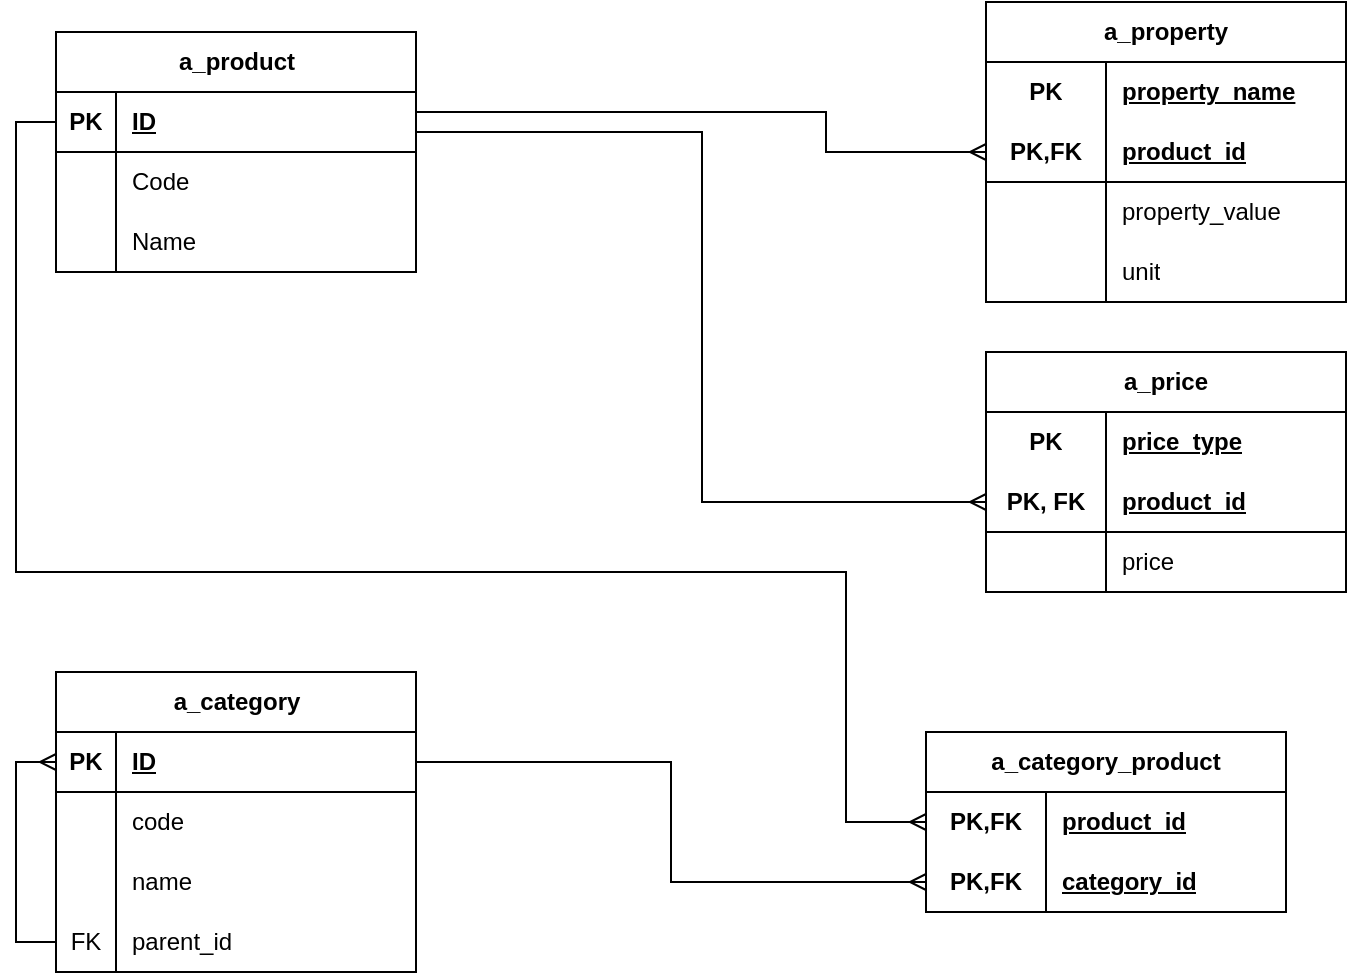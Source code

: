 <mxfile version="24.4.13" type="device">
  <diagram name="Страница — 1" id="FRsrPPF6JopWztfOKjv5">
    <mxGraphModel dx="1122" dy="706" grid="1" gridSize="10" guides="1" tooltips="1" connect="1" arrows="1" fold="1" page="1" pageScale="1" pageWidth="827" pageHeight="1169" math="0" shadow="0">
      <root>
        <mxCell id="0" />
        <mxCell id="1" parent="0" />
        <mxCell id="sPuqUei09Ecdn5pte4Gn-1" value="a_product" style="shape=table;startSize=30;container=1;collapsible=1;childLayout=tableLayout;fixedRows=1;rowLines=0;fontStyle=1;align=center;resizeLast=1;html=1;" parent="1" vertex="1">
          <mxGeometry x="95" y="50" width="180" height="120" as="geometry" />
        </mxCell>
        <mxCell id="sPuqUei09Ecdn5pte4Gn-2" value="" style="shape=tableRow;horizontal=0;startSize=0;swimlaneHead=0;swimlaneBody=0;fillColor=none;collapsible=0;dropTarget=0;points=[[0,0.5],[1,0.5]];portConstraint=eastwest;top=0;left=0;right=0;bottom=1;" parent="sPuqUei09Ecdn5pte4Gn-1" vertex="1">
          <mxGeometry y="30" width="180" height="30" as="geometry" />
        </mxCell>
        <mxCell id="sPuqUei09Ecdn5pte4Gn-3" value="PK" style="shape=partialRectangle;connectable=0;fillColor=none;top=0;left=0;bottom=0;right=0;fontStyle=1;overflow=hidden;whiteSpace=wrap;html=1;" parent="sPuqUei09Ecdn5pte4Gn-2" vertex="1">
          <mxGeometry width="30" height="30" as="geometry">
            <mxRectangle width="30" height="30" as="alternateBounds" />
          </mxGeometry>
        </mxCell>
        <mxCell id="sPuqUei09Ecdn5pte4Gn-4" value="ID" style="shape=partialRectangle;connectable=0;fillColor=none;top=0;left=0;bottom=0;right=0;align=left;spacingLeft=6;fontStyle=5;overflow=hidden;whiteSpace=wrap;html=1;" parent="sPuqUei09Ecdn5pte4Gn-2" vertex="1">
          <mxGeometry x="30" width="150" height="30" as="geometry">
            <mxRectangle width="150" height="30" as="alternateBounds" />
          </mxGeometry>
        </mxCell>
        <mxCell id="sPuqUei09Ecdn5pte4Gn-5" value="" style="shape=tableRow;horizontal=0;startSize=0;swimlaneHead=0;swimlaneBody=0;fillColor=none;collapsible=0;dropTarget=0;points=[[0,0.5],[1,0.5]];portConstraint=eastwest;top=0;left=0;right=0;bottom=0;" parent="sPuqUei09Ecdn5pte4Gn-1" vertex="1">
          <mxGeometry y="60" width="180" height="30" as="geometry" />
        </mxCell>
        <mxCell id="sPuqUei09Ecdn5pte4Gn-6" value="" style="shape=partialRectangle;connectable=0;fillColor=none;top=0;left=0;bottom=0;right=0;editable=1;overflow=hidden;whiteSpace=wrap;html=1;" parent="sPuqUei09Ecdn5pte4Gn-5" vertex="1">
          <mxGeometry width="30" height="30" as="geometry">
            <mxRectangle width="30" height="30" as="alternateBounds" />
          </mxGeometry>
        </mxCell>
        <mxCell id="sPuqUei09Ecdn5pte4Gn-7" value="Code" style="shape=partialRectangle;connectable=0;fillColor=none;top=0;left=0;bottom=0;right=0;align=left;spacingLeft=6;overflow=hidden;whiteSpace=wrap;html=1;" parent="sPuqUei09Ecdn5pte4Gn-5" vertex="1">
          <mxGeometry x="30" width="150" height="30" as="geometry">
            <mxRectangle width="150" height="30" as="alternateBounds" />
          </mxGeometry>
        </mxCell>
        <mxCell id="sPuqUei09Ecdn5pte4Gn-8" value="" style="shape=tableRow;horizontal=0;startSize=0;swimlaneHead=0;swimlaneBody=0;fillColor=none;collapsible=0;dropTarget=0;points=[[0,0.5],[1,0.5]];portConstraint=eastwest;top=0;left=0;right=0;bottom=0;" parent="sPuqUei09Ecdn5pte4Gn-1" vertex="1">
          <mxGeometry y="90" width="180" height="30" as="geometry" />
        </mxCell>
        <mxCell id="sPuqUei09Ecdn5pte4Gn-9" value="" style="shape=partialRectangle;connectable=0;fillColor=none;top=0;left=0;bottom=0;right=0;editable=1;overflow=hidden;whiteSpace=wrap;html=1;" parent="sPuqUei09Ecdn5pte4Gn-8" vertex="1">
          <mxGeometry width="30" height="30" as="geometry">
            <mxRectangle width="30" height="30" as="alternateBounds" />
          </mxGeometry>
        </mxCell>
        <mxCell id="sPuqUei09Ecdn5pte4Gn-10" value="Name" style="shape=partialRectangle;connectable=0;fillColor=none;top=0;left=0;bottom=0;right=0;align=left;spacingLeft=6;overflow=hidden;whiteSpace=wrap;html=1;" parent="sPuqUei09Ecdn5pte4Gn-8" vertex="1">
          <mxGeometry x="30" width="150" height="30" as="geometry">
            <mxRectangle width="150" height="30" as="alternateBounds" />
          </mxGeometry>
        </mxCell>
        <mxCell id="sPuqUei09Ecdn5pte4Gn-27" value="a_category" style="shape=table;startSize=30;container=1;collapsible=1;childLayout=tableLayout;fixedRows=1;rowLines=0;fontStyle=1;align=center;resizeLast=1;html=1;" parent="1" vertex="1">
          <mxGeometry x="95" y="370" width="180" height="150" as="geometry" />
        </mxCell>
        <mxCell id="sPuqUei09Ecdn5pte4Gn-28" value="" style="shape=tableRow;horizontal=0;startSize=0;swimlaneHead=0;swimlaneBody=0;fillColor=none;collapsible=0;dropTarget=0;points=[[0,0.5],[1,0.5]];portConstraint=eastwest;top=0;left=0;right=0;bottom=1;" parent="sPuqUei09Ecdn5pte4Gn-27" vertex="1">
          <mxGeometry y="30" width="180" height="30" as="geometry" />
        </mxCell>
        <mxCell id="sPuqUei09Ecdn5pte4Gn-29" value="PK" style="shape=partialRectangle;connectable=0;fillColor=none;top=0;left=0;bottom=0;right=0;fontStyle=1;overflow=hidden;whiteSpace=wrap;html=1;" parent="sPuqUei09Ecdn5pte4Gn-28" vertex="1">
          <mxGeometry width="30" height="30" as="geometry">
            <mxRectangle width="30" height="30" as="alternateBounds" />
          </mxGeometry>
        </mxCell>
        <mxCell id="sPuqUei09Ecdn5pte4Gn-30" value="ID" style="shape=partialRectangle;connectable=0;fillColor=none;top=0;left=0;bottom=0;right=0;align=left;spacingLeft=6;fontStyle=5;overflow=hidden;whiteSpace=wrap;html=1;" parent="sPuqUei09Ecdn5pte4Gn-28" vertex="1">
          <mxGeometry x="30" width="150" height="30" as="geometry">
            <mxRectangle width="150" height="30" as="alternateBounds" />
          </mxGeometry>
        </mxCell>
        <mxCell id="sPuqUei09Ecdn5pte4Gn-31" value="" style="shape=tableRow;horizontal=0;startSize=0;swimlaneHead=0;swimlaneBody=0;fillColor=none;collapsible=0;dropTarget=0;points=[[0,0.5],[1,0.5]];portConstraint=eastwest;top=0;left=0;right=0;bottom=0;" parent="sPuqUei09Ecdn5pte4Gn-27" vertex="1">
          <mxGeometry y="60" width="180" height="30" as="geometry" />
        </mxCell>
        <mxCell id="sPuqUei09Ecdn5pte4Gn-32" value="" style="shape=partialRectangle;connectable=0;fillColor=none;top=0;left=0;bottom=0;right=0;editable=1;overflow=hidden;whiteSpace=wrap;html=1;" parent="sPuqUei09Ecdn5pte4Gn-31" vertex="1">
          <mxGeometry width="30" height="30" as="geometry">
            <mxRectangle width="30" height="30" as="alternateBounds" />
          </mxGeometry>
        </mxCell>
        <mxCell id="sPuqUei09Ecdn5pte4Gn-33" value="code" style="shape=partialRectangle;connectable=0;fillColor=none;top=0;left=0;bottom=0;right=0;align=left;spacingLeft=6;overflow=hidden;whiteSpace=wrap;html=1;" parent="sPuqUei09Ecdn5pte4Gn-31" vertex="1">
          <mxGeometry x="30" width="150" height="30" as="geometry">
            <mxRectangle width="150" height="30" as="alternateBounds" />
          </mxGeometry>
        </mxCell>
        <mxCell id="sPuqUei09Ecdn5pte4Gn-34" value="" style="shape=tableRow;horizontal=0;startSize=0;swimlaneHead=0;swimlaneBody=0;fillColor=none;collapsible=0;dropTarget=0;points=[[0,0.5],[1,0.5]];portConstraint=eastwest;top=0;left=0;right=0;bottom=0;" parent="sPuqUei09Ecdn5pte4Gn-27" vertex="1">
          <mxGeometry y="90" width="180" height="30" as="geometry" />
        </mxCell>
        <mxCell id="sPuqUei09Ecdn5pte4Gn-35" value="" style="shape=partialRectangle;connectable=0;fillColor=none;top=0;left=0;bottom=0;right=0;editable=1;overflow=hidden;whiteSpace=wrap;html=1;" parent="sPuqUei09Ecdn5pte4Gn-34" vertex="1">
          <mxGeometry width="30" height="30" as="geometry">
            <mxRectangle width="30" height="30" as="alternateBounds" />
          </mxGeometry>
        </mxCell>
        <mxCell id="sPuqUei09Ecdn5pte4Gn-36" value="name" style="shape=partialRectangle;connectable=0;fillColor=none;top=0;left=0;bottom=0;right=0;align=left;spacingLeft=6;overflow=hidden;whiteSpace=wrap;html=1;" parent="sPuqUei09Ecdn5pte4Gn-34" vertex="1">
          <mxGeometry x="30" width="150" height="30" as="geometry">
            <mxRectangle width="150" height="30" as="alternateBounds" />
          </mxGeometry>
        </mxCell>
        <mxCell id="sPuqUei09Ecdn5pte4Gn-37" value="" style="shape=tableRow;horizontal=0;startSize=0;swimlaneHead=0;swimlaneBody=0;fillColor=none;collapsible=0;dropTarget=0;points=[[0,0.5],[1,0.5]];portConstraint=eastwest;top=0;left=0;right=0;bottom=0;" parent="sPuqUei09Ecdn5pte4Gn-27" vertex="1">
          <mxGeometry y="120" width="180" height="30" as="geometry" />
        </mxCell>
        <mxCell id="sPuqUei09Ecdn5pte4Gn-38" value="FK" style="shape=partialRectangle;connectable=0;fillColor=none;top=0;left=0;bottom=0;right=0;editable=1;overflow=hidden;whiteSpace=wrap;html=1;" parent="sPuqUei09Ecdn5pte4Gn-37" vertex="1">
          <mxGeometry width="30" height="30" as="geometry">
            <mxRectangle width="30" height="30" as="alternateBounds" />
          </mxGeometry>
        </mxCell>
        <mxCell id="sPuqUei09Ecdn5pte4Gn-39" value="parent_id" style="shape=partialRectangle;connectable=0;fillColor=none;top=0;left=0;bottom=0;right=0;align=left;spacingLeft=6;overflow=hidden;whiteSpace=wrap;html=1;" parent="sPuqUei09Ecdn5pte4Gn-37" vertex="1">
          <mxGeometry x="30" width="150" height="30" as="geometry">
            <mxRectangle width="150" height="30" as="alternateBounds" />
          </mxGeometry>
        </mxCell>
        <mxCell id="sPuqUei09Ecdn5pte4Gn-83" style="edgeStyle=orthogonalEdgeStyle;rounded=0;orthogonalLoop=1;jettySize=auto;html=1;exitX=0;exitY=0.5;exitDx=0;exitDy=0;entryX=0;entryY=0.5;entryDx=0;entryDy=0;endArrow=ERmany;endFill=0;" parent="1" source="sPuqUei09Ecdn5pte4Gn-37" target="sPuqUei09Ecdn5pte4Gn-28" edge="1">
          <mxGeometry relative="1" as="geometry" />
        </mxCell>
        <mxCell id="sPuqUei09Ecdn5pte4Gn-67" value="a_price" style="shape=table;startSize=30;container=1;collapsible=1;childLayout=tableLayout;fixedRows=1;rowLines=0;fontStyle=1;align=center;resizeLast=1;html=1;whiteSpace=wrap;" parent="1" vertex="1">
          <mxGeometry x="560" y="210" width="180" height="120" as="geometry" />
        </mxCell>
        <mxCell id="sPuqUei09Ecdn5pte4Gn-68" value="" style="shape=tableRow;horizontal=0;startSize=0;swimlaneHead=0;swimlaneBody=0;fillColor=none;collapsible=0;dropTarget=0;points=[[0,0.5],[1,0.5]];portConstraint=eastwest;top=0;left=0;right=0;bottom=0;html=1;" parent="sPuqUei09Ecdn5pte4Gn-67" vertex="1">
          <mxGeometry y="30" width="180" height="30" as="geometry" />
        </mxCell>
        <mxCell id="sPuqUei09Ecdn5pte4Gn-69" value="PK" style="shape=partialRectangle;connectable=0;fillColor=none;top=0;left=0;bottom=0;right=0;fontStyle=1;overflow=hidden;html=1;whiteSpace=wrap;" parent="sPuqUei09Ecdn5pte4Gn-68" vertex="1">
          <mxGeometry width="60" height="30" as="geometry">
            <mxRectangle width="60" height="30" as="alternateBounds" />
          </mxGeometry>
        </mxCell>
        <mxCell id="sPuqUei09Ecdn5pte4Gn-70" value="price_type" style="shape=partialRectangle;connectable=0;fillColor=none;top=0;left=0;bottom=0;right=0;align=left;spacingLeft=6;fontStyle=5;overflow=hidden;html=1;whiteSpace=wrap;" parent="sPuqUei09Ecdn5pte4Gn-68" vertex="1">
          <mxGeometry x="60" width="120" height="30" as="geometry">
            <mxRectangle width="120" height="30" as="alternateBounds" />
          </mxGeometry>
        </mxCell>
        <mxCell id="sPuqUei09Ecdn5pte4Gn-71" value="" style="shape=tableRow;horizontal=0;startSize=0;swimlaneHead=0;swimlaneBody=0;fillColor=none;collapsible=0;dropTarget=0;points=[[0,0.5],[1,0.5]];portConstraint=eastwest;top=0;left=0;right=0;bottom=1;html=1;" parent="sPuqUei09Ecdn5pte4Gn-67" vertex="1">
          <mxGeometry y="60" width="180" height="30" as="geometry" />
        </mxCell>
        <mxCell id="sPuqUei09Ecdn5pte4Gn-72" value="PK, FK" style="shape=partialRectangle;connectable=0;fillColor=none;top=0;left=0;bottom=0;right=0;fontStyle=1;overflow=hidden;html=1;whiteSpace=wrap;" parent="sPuqUei09Ecdn5pte4Gn-71" vertex="1">
          <mxGeometry width="60" height="30" as="geometry">
            <mxRectangle width="60" height="30" as="alternateBounds" />
          </mxGeometry>
        </mxCell>
        <mxCell id="sPuqUei09Ecdn5pte4Gn-73" value="product_id" style="shape=partialRectangle;connectable=0;fillColor=none;top=0;left=0;bottom=0;right=0;align=left;spacingLeft=6;fontStyle=5;overflow=hidden;html=1;whiteSpace=wrap;" parent="sPuqUei09Ecdn5pte4Gn-71" vertex="1">
          <mxGeometry x="60" width="120" height="30" as="geometry">
            <mxRectangle width="120" height="30" as="alternateBounds" />
          </mxGeometry>
        </mxCell>
        <mxCell id="sPuqUei09Ecdn5pte4Gn-74" value="" style="shape=tableRow;horizontal=0;startSize=0;swimlaneHead=0;swimlaneBody=0;fillColor=none;collapsible=0;dropTarget=0;points=[[0,0.5],[1,0.5]];portConstraint=eastwest;top=0;left=0;right=0;bottom=0;html=1;" parent="sPuqUei09Ecdn5pte4Gn-67" vertex="1">
          <mxGeometry y="90" width="180" height="30" as="geometry" />
        </mxCell>
        <mxCell id="sPuqUei09Ecdn5pte4Gn-75" value="" style="shape=partialRectangle;connectable=0;fillColor=none;top=0;left=0;bottom=0;right=0;editable=1;overflow=hidden;html=1;whiteSpace=wrap;" parent="sPuqUei09Ecdn5pte4Gn-74" vertex="1">
          <mxGeometry width="60" height="30" as="geometry">
            <mxRectangle width="60" height="30" as="alternateBounds" />
          </mxGeometry>
        </mxCell>
        <mxCell id="sPuqUei09Ecdn5pte4Gn-76" value="price" style="shape=partialRectangle;connectable=0;fillColor=none;top=0;left=0;bottom=0;right=0;align=left;spacingLeft=6;overflow=hidden;html=1;whiteSpace=wrap;" parent="sPuqUei09Ecdn5pte4Gn-74" vertex="1">
          <mxGeometry x="60" width="120" height="30" as="geometry">
            <mxRectangle width="120" height="30" as="alternateBounds" />
          </mxGeometry>
        </mxCell>
        <mxCell id="sPuqUei09Ecdn5pte4Gn-84" style="edgeStyle=orthogonalEdgeStyle;rounded=0;orthogonalLoop=1;jettySize=auto;html=1;exitX=1;exitY=0.5;exitDx=0;exitDy=0;entryX=0;entryY=0.5;entryDx=0;entryDy=0;endArrow=ERmany;endFill=0;" parent="1" source="sPuqUei09Ecdn5pte4Gn-2" target="sPuqUei09Ecdn5pte4Gn-71" edge="1">
          <mxGeometry relative="1" as="geometry">
            <Array as="points">
              <mxPoint x="275" y="100" />
              <mxPoint x="418" y="100" />
              <mxPoint x="418" y="285" />
            </Array>
          </mxGeometry>
        </mxCell>
        <mxCell id="sPuqUei09Ecdn5pte4Gn-85" style="edgeStyle=orthogonalEdgeStyle;rounded=0;orthogonalLoop=1;jettySize=auto;html=1;exitX=1;exitY=0.5;exitDx=0;exitDy=0;entryX=0;entryY=0.5;entryDx=0;entryDy=0;endArrow=ERmany;endFill=0;" parent="1" source="sPuqUei09Ecdn5pte4Gn-2" target="IuRcBL_ZIILaQPpO87eV-5" edge="1">
          <mxGeometry relative="1" as="geometry">
            <Array as="points">
              <mxPoint x="275" y="90" />
              <mxPoint x="480" y="90" />
              <mxPoint x="480" y="110" />
            </Array>
            <mxPoint x="570" y="125" as="targetPoint" />
          </mxGeometry>
        </mxCell>
        <mxCell id="sPuqUei09Ecdn5pte4Gn-86" value="a_category_product" style="shape=table;startSize=30;container=1;collapsible=1;childLayout=tableLayout;fixedRows=1;rowLines=0;fontStyle=1;align=center;resizeLast=1;html=1;whiteSpace=wrap;" parent="1" vertex="1">
          <mxGeometry x="530" y="400" width="180" height="90" as="geometry" />
        </mxCell>
        <mxCell id="sPuqUei09Ecdn5pte4Gn-87" value="" style="shape=tableRow;horizontal=0;startSize=0;swimlaneHead=0;swimlaneBody=0;fillColor=none;collapsible=0;dropTarget=0;points=[[0,0.5],[1,0.5]];portConstraint=eastwest;top=0;left=0;right=0;bottom=0;html=1;" parent="sPuqUei09Ecdn5pte4Gn-86" vertex="1">
          <mxGeometry y="30" width="180" height="30" as="geometry" />
        </mxCell>
        <mxCell id="sPuqUei09Ecdn5pte4Gn-88" value="PK,FK" style="shape=partialRectangle;connectable=0;fillColor=none;top=0;left=0;bottom=0;right=0;fontStyle=1;overflow=hidden;html=1;whiteSpace=wrap;" parent="sPuqUei09Ecdn5pte4Gn-87" vertex="1">
          <mxGeometry width="60" height="30" as="geometry">
            <mxRectangle width="60" height="30" as="alternateBounds" />
          </mxGeometry>
        </mxCell>
        <mxCell id="sPuqUei09Ecdn5pte4Gn-89" value="product_id" style="shape=partialRectangle;connectable=0;fillColor=none;top=0;left=0;bottom=0;right=0;align=left;spacingLeft=6;fontStyle=5;overflow=hidden;html=1;whiteSpace=wrap;" parent="sPuqUei09Ecdn5pte4Gn-87" vertex="1">
          <mxGeometry x="60" width="120" height="30" as="geometry">
            <mxRectangle width="120" height="30" as="alternateBounds" />
          </mxGeometry>
        </mxCell>
        <mxCell id="sPuqUei09Ecdn5pte4Gn-90" value="" style="shape=tableRow;horizontal=0;startSize=0;swimlaneHead=0;swimlaneBody=0;fillColor=none;collapsible=0;dropTarget=0;points=[[0,0.5],[1,0.5]];portConstraint=eastwest;top=0;left=0;right=0;bottom=1;html=1;" parent="sPuqUei09Ecdn5pte4Gn-86" vertex="1">
          <mxGeometry y="60" width="180" height="30" as="geometry" />
        </mxCell>
        <mxCell id="sPuqUei09Ecdn5pte4Gn-91" value="PK,FK" style="shape=partialRectangle;connectable=0;fillColor=none;top=0;left=0;bottom=0;right=0;fontStyle=1;overflow=hidden;html=1;whiteSpace=wrap;" parent="sPuqUei09Ecdn5pte4Gn-90" vertex="1">
          <mxGeometry width="60" height="30" as="geometry">
            <mxRectangle width="60" height="30" as="alternateBounds" />
          </mxGeometry>
        </mxCell>
        <mxCell id="sPuqUei09Ecdn5pte4Gn-92" value="category_id" style="shape=partialRectangle;connectable=0;fillColor=none;top=0;left=0;bottom=0;right=0;align=left;spacingLeft=6;fontStyle=5;overflow=hidden;html=1;whiteSpace=wrap;" parent="sPuqUei09Ecdn5pte4Gn-90" vertex="1">
          <mxGeometry x="60" width="120" height="30" as="geometry">
            <mxRectangle width="120" height="30" as="alternateBounds" />
          </mxGeometry>
        </mxCell>
        <mxCell id="sPuqUei09Ecdn5pte4Gn-99" style="edgeStyle=orthogonalEdgeStyle;rounded=0;orthogonalLoop=1;jettySize=auto;html=1;exitX=1;exitY=0.5;exitDx=0;exitDy=0;entryX=0;entryY=0.5;entryDx=0;entryDy=0;endArrow=ERmany;endFill=0;" parent="1" source="sPuqUei09Ecdn5pte4Gn-28" target="sPuqUei09Ecdn5pte4Gn-90" edge="1">
          <mxGeometry relative="1" as="geometry" />
        </mxCell>
        <mxCell id="sPuqUei09Ecdn5pte4Gn-100" style="edgeStyle=orthogonalEdgeStyle;rounded=0;orthogonalLoop=1;jettySize=auto;html=1;exitX=0;exitY=0.5;exitDx=0;exitDy=0;entryX=0;entryY=0.5;entryDx=0;entryDy=0;endArrow=ERmany;endFill=0;" parent="1" source="sPuqUei09Ecdn5pte4Gn-2" target="sPuqUei09Ecdn5pte4Gn-87" edge="1">
          <mxGeometry relative="1" as="geometry">
            <Array as="points">
              <mxPoint x="75" y="95" />
              <mxPoint x="75" y="320" />
              <mxPoint x="490" y="320" />
              <mxPoint x="490" y="445" />
            </Array>
          </mxGeometry>
        </mxCell>
        <mxCell id="IuRcBL_ZIILaQPpO87eV-1" value="a_property" style="shape=table;startSize=30;container=1;collapsible=1;childLayout=tableLayout;fixedRows=1;rowLines=0;fontStyle=1;align=center;resizeLast=1;html=1;whiteSpace=wrap;" vertex="1" parent="1">
          <mxGeometry x="560" y="35" width="180" height="150" as="geometry" />
        </mxCell>
        <mxCell id="IuRcBL_ZIILaQPpO87eV-2" value="" style="shape=tableRow;horizontal=0;startSize=0;swimlaneHead=0;swimlaneBody=0;fillColor=none;collapsible=0;dropTarget=0;points=[[0,0.5],[1,0.5]];portConstraint=eastwest;top=0;left=0;right=0;bottom=0;html=1;" vertex="1" parent="IuRcBL_ZIILaQPpO87eV-1">
          <mxGeometry y="30" width="180" height="30" as="geometry" />
        </mxCell>
        <mxCell id="IuRcBL_ZIILaQPpO87eV-3" value="PK" style="shape=partialRectangle;connectable=0;fillColor=none;top=0;left=0;bottom=0;right=0;fontStyle=1;overflow=hidden;html=1;whiteSpace=wrap;" vertex="1" parent="IuRcBL_ZIILaQPpO87eV-2">
          <mxGeometry width="60" height="30" as="geometry">
            <mxRectangle width="60" height="30" as="alternateBounds" />
          </mxGeometry>
        </mxCell>
        <mxCell id="IuRcBL_ZIILaQPpO87eV-4" value="property_name" style="shape=partialRectangle;connectable=0;fillColor=none;top=0;left=0;bottom=0;right=0;align=left;spacingLeft=6;fontStyle=5;overflow=hidden;html=1;whiteSpace=wrap;" vertex="1" parent="IuRcBL_ZIILaQPpO87eV-2">
          <mxGeometry x="60" width="120" height="30" as="geometry">
            <mxRectangle width="120" height="30" as="alternateBounds" />
          </mxGeometry>
        </mxCell>
        <mxCell id="IuRcBL_ZIILaQPpO87eV-5" value="" style="shape=tableRow;horizontal=0;startSize=0;swimlaneHead=0;swimlaneBody=0;fillColor=none;collapsible=0;dropTarget=0;points=[[0,0.5],[1,0.5]];portConstraint=eastwest;top=0;left=0;right=0;bottom=1;html=1;" vertex="1" parent="IuRcBL_ZIILaQPpO87eV-1">
          <mxGeometry y="60" width="180" height="30" as="geometry" />
        </mxCell>
        <mxCell id="IuRcBL_ZIILaQPpO87eV-6" value="PK,FK" style="shape=partialRectangle;connectable=0;fillColor=none;top=0;left=0;bottom=0;right=0;fontStyle=1;overflow=hidden;html=1;whiteSpace=wrap;" vertex="1" parent="IuRcBL_ZIILaQPpO87eV-5">
          <mxGeometry width="60" height="30" as="geometry">
            <mxRectangle width="60" height="30" as="alternateBounds" />
          </mxGeometry>
        </mxCell>
        <mxCell id="IuRcBL_ZIILaQPpO87eV-7" value="product_id" style="shape=partialRectangle;connectable=0;fillColor=none;top=0;left=0;bottom=0;right=0;align=left;spacingLeft=6;fontStyle=5;overflow=hidden;html=1;whiteSpace=wrap;" vertex="1" parent="IuRcBL_ZIILaQPpO87eV-5">
          <mxGeometry x="60" width="120" height="30" as="geometry">
            <mxRectangle width="120" height="30" as="alternateBounds" />
          </mxGeometry>
        </mxCell>
        <mxCell id="IuRcBL_ZIILaQPpO87eV-8" value="" style="shape=tableRow;horizontal=0;startSize=0;swimlaneHead=0;swimlaneBody=0;fillColor=none;collapsible=0;dropTarget=0;points=[[0,0.5],[1,0.5]];portConstraint=eastwest;top=0;left=0;right=0;bottom=0;html=1;" vertex="1" parent="IuRcBL_ZIILaQPpO87eV-1">
          <mxGeometry y="90" width="180" height="30" as="geometry" />
        </mxCell>
        <mxCell id="IuRcBL_ZIILaQPpO87eV-9" value="" style="shape=partialRectangle;connectable=0;fillColor=none;top=0;left=0;bottom=0;right=0;editable=1;overflow=hidden;html=1;whiteSpace=wrap;" vertex="1" parent="IuRcBL_ZIILaQPpO87eV-8">
          <mxGeometry width="60" height="30" as="geometry">
            <mxRectangle width="60" height="30" as="alternateBounds" />
          </mxGeometry>
        </mxCell>
        <mxCell id="IuRcBL_ZIILaQPpO87eV-10" value="property_value" style="shape=partialRectangle;connectable=0;fillColor=none;top=0;left=0;bottom=0;right=0;align=left;spacingLeft=6;overflow=hidden;html=1;whiteSpace=wrap;" vertex="1" parent="IuRcBL_ZIILaQPpO87eV-8">
          <mxGeometry x="60" width="120" height="30" as="geometry">
            <mxRectangle width="120" height="30" as="alternateBounds" />
          </mxGeometry>
        </mxCell>
        <mxCell id="IuRcBL_ZIILaQPpO87eV-11" value="" style="shape=tableRow;horizontal=0;startSize=0;swimlaneHead=0;swimlaneBody=0;fillColor=none;collapsible=0;dropTarget=0;points=[[0,0.5],[1,0.5]];portConstraint=eastwest;top=0;left=0;right=0;bottom=0;html=1;" vertex="1" parent="IuRcBL_ZIILaQPpO87eV-1">
          <mxGeometry y="120" width="180" height="30" as="geometry" />
        </mxCell>
        <mxCell id="IuRcBL_ZIILaQPpO87eV-12" value="" style="shape=partialRectangle;connectable=0;fillColor=none;top=0;left=0;bottom=0;right=0;editable=1;overflow=hidden;html=1;whiteSpace=wrap;" vertex="1" parent="IuRcBL_ZIILaQPpO87eV-11">
          <mxGeometry width="60" height="30" as="geometry">
            <mxRectangle width="60" height="30" as="alternateBounds" />
          </mxGeometry>
        </mxCell>
        <mxCell id="IuRcBL_ZIILaQPpO87eV-13" value="unit" style="shape=partialRectangle;connectable=0;fillColor=none;top=0;left=0;bottom=0;right=0;align=left;spacingLeft=6;overflow=hidden;html=1;whiteSpace=wrap;" vertex="1" parent="IuRcBL_ZIILaQPpO87eV-11">
          <mxGeometry x="60" width="120" height="30" as="geometry">
            <mxRectangle width="120" height="30" as="alternateBounds" />
          </mxGeometry>
        </mxCell>
      </root>
    </mxGraphModel>
  </diagram>
</mxfile>
